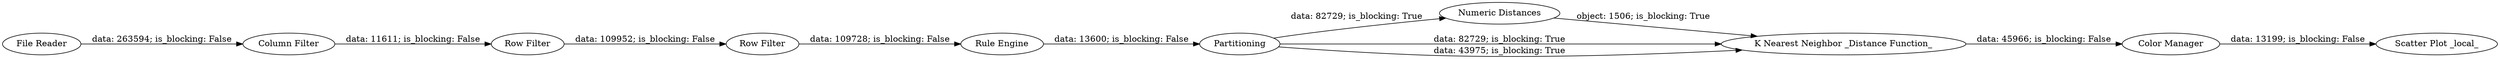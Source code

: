 digraph {
	"-2084417358319944439_6" [label="Numeric Distances"]
	"-2084417358319944439_1" [label="File Reader"]
	"-2084417358319944439_2" [label="Column Filter"]
	"-2084417358319944439_11" [label="Row Filter"]
	"-2084417358319944439_17" [label="Rule Engine"]
	"-2084417358319944439_10" [label="Scatter Plot _local_"]
	"-2084417358319944439_4" [label=Partitioning]
	"-2084417358319944439_9" [label="Color Manager"]
	"-2084417358319944439_3" [label="Row Filter"]
	"-2084417358319944439_13" [label="K Nearest Neighbor _Distance Function_"]
	"-2084417358319944439_6" -> "-2084417358319944439_13" [label="object: 1506; is_blocking: True"]
	"-2084417358319944439_1" -> "-2084417358319944439_2" [label="data: 263594; is_blocking: False"]
	"-2084417358319944439_4" -> "-2084417358319944439_6" [label="data: 82729; is_blocking: True"]
	"-2084417358319944439_3" -> "-2084417358319944439_11" [label="data: 109952; is_blocking: False"]
	"-2084417358319944439_4" -> "-2084417358319944439_13" [label="data: 82729; is_blocking: True"]
	"-2084417358319944439_11" -> "-2084417358319944439_17" [label="data: 109728; is_blocking: False"]
	"-2084417358319944439_13" -> "-2084417358319944439_9" [label="data: 45966; is_blocking: False"]
	"-2084417358319944439_4" -> "-2084417358319944439_13" [label="data: 43975; is_blocking: True"]
	"-2084417358319944439_2" -> "-2084417358319944439_3" [label="data: 11611; is_blocking: False"]
	"-2084417358319944439_17" -> "-2084417358319944439_4" [label="data: 13600; is_blocking: False"]
	"-2084417358319944439_9" -> "-2084417358319944439_10" [label="data: 13199; is_blocking: False"]
	rankdir=LR
}
